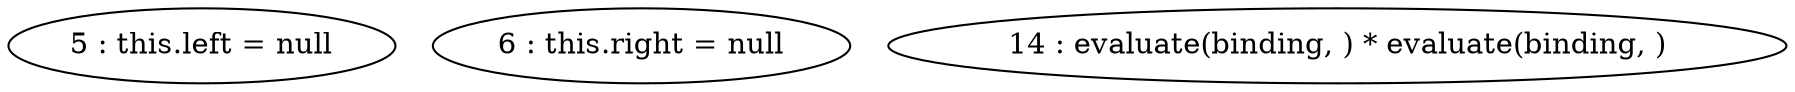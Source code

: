 digraph G {
"5 : this.left = null"
"6 : this.right = null"
"14 : evaluate(binding, ) * evaluate(binding, )"
}
